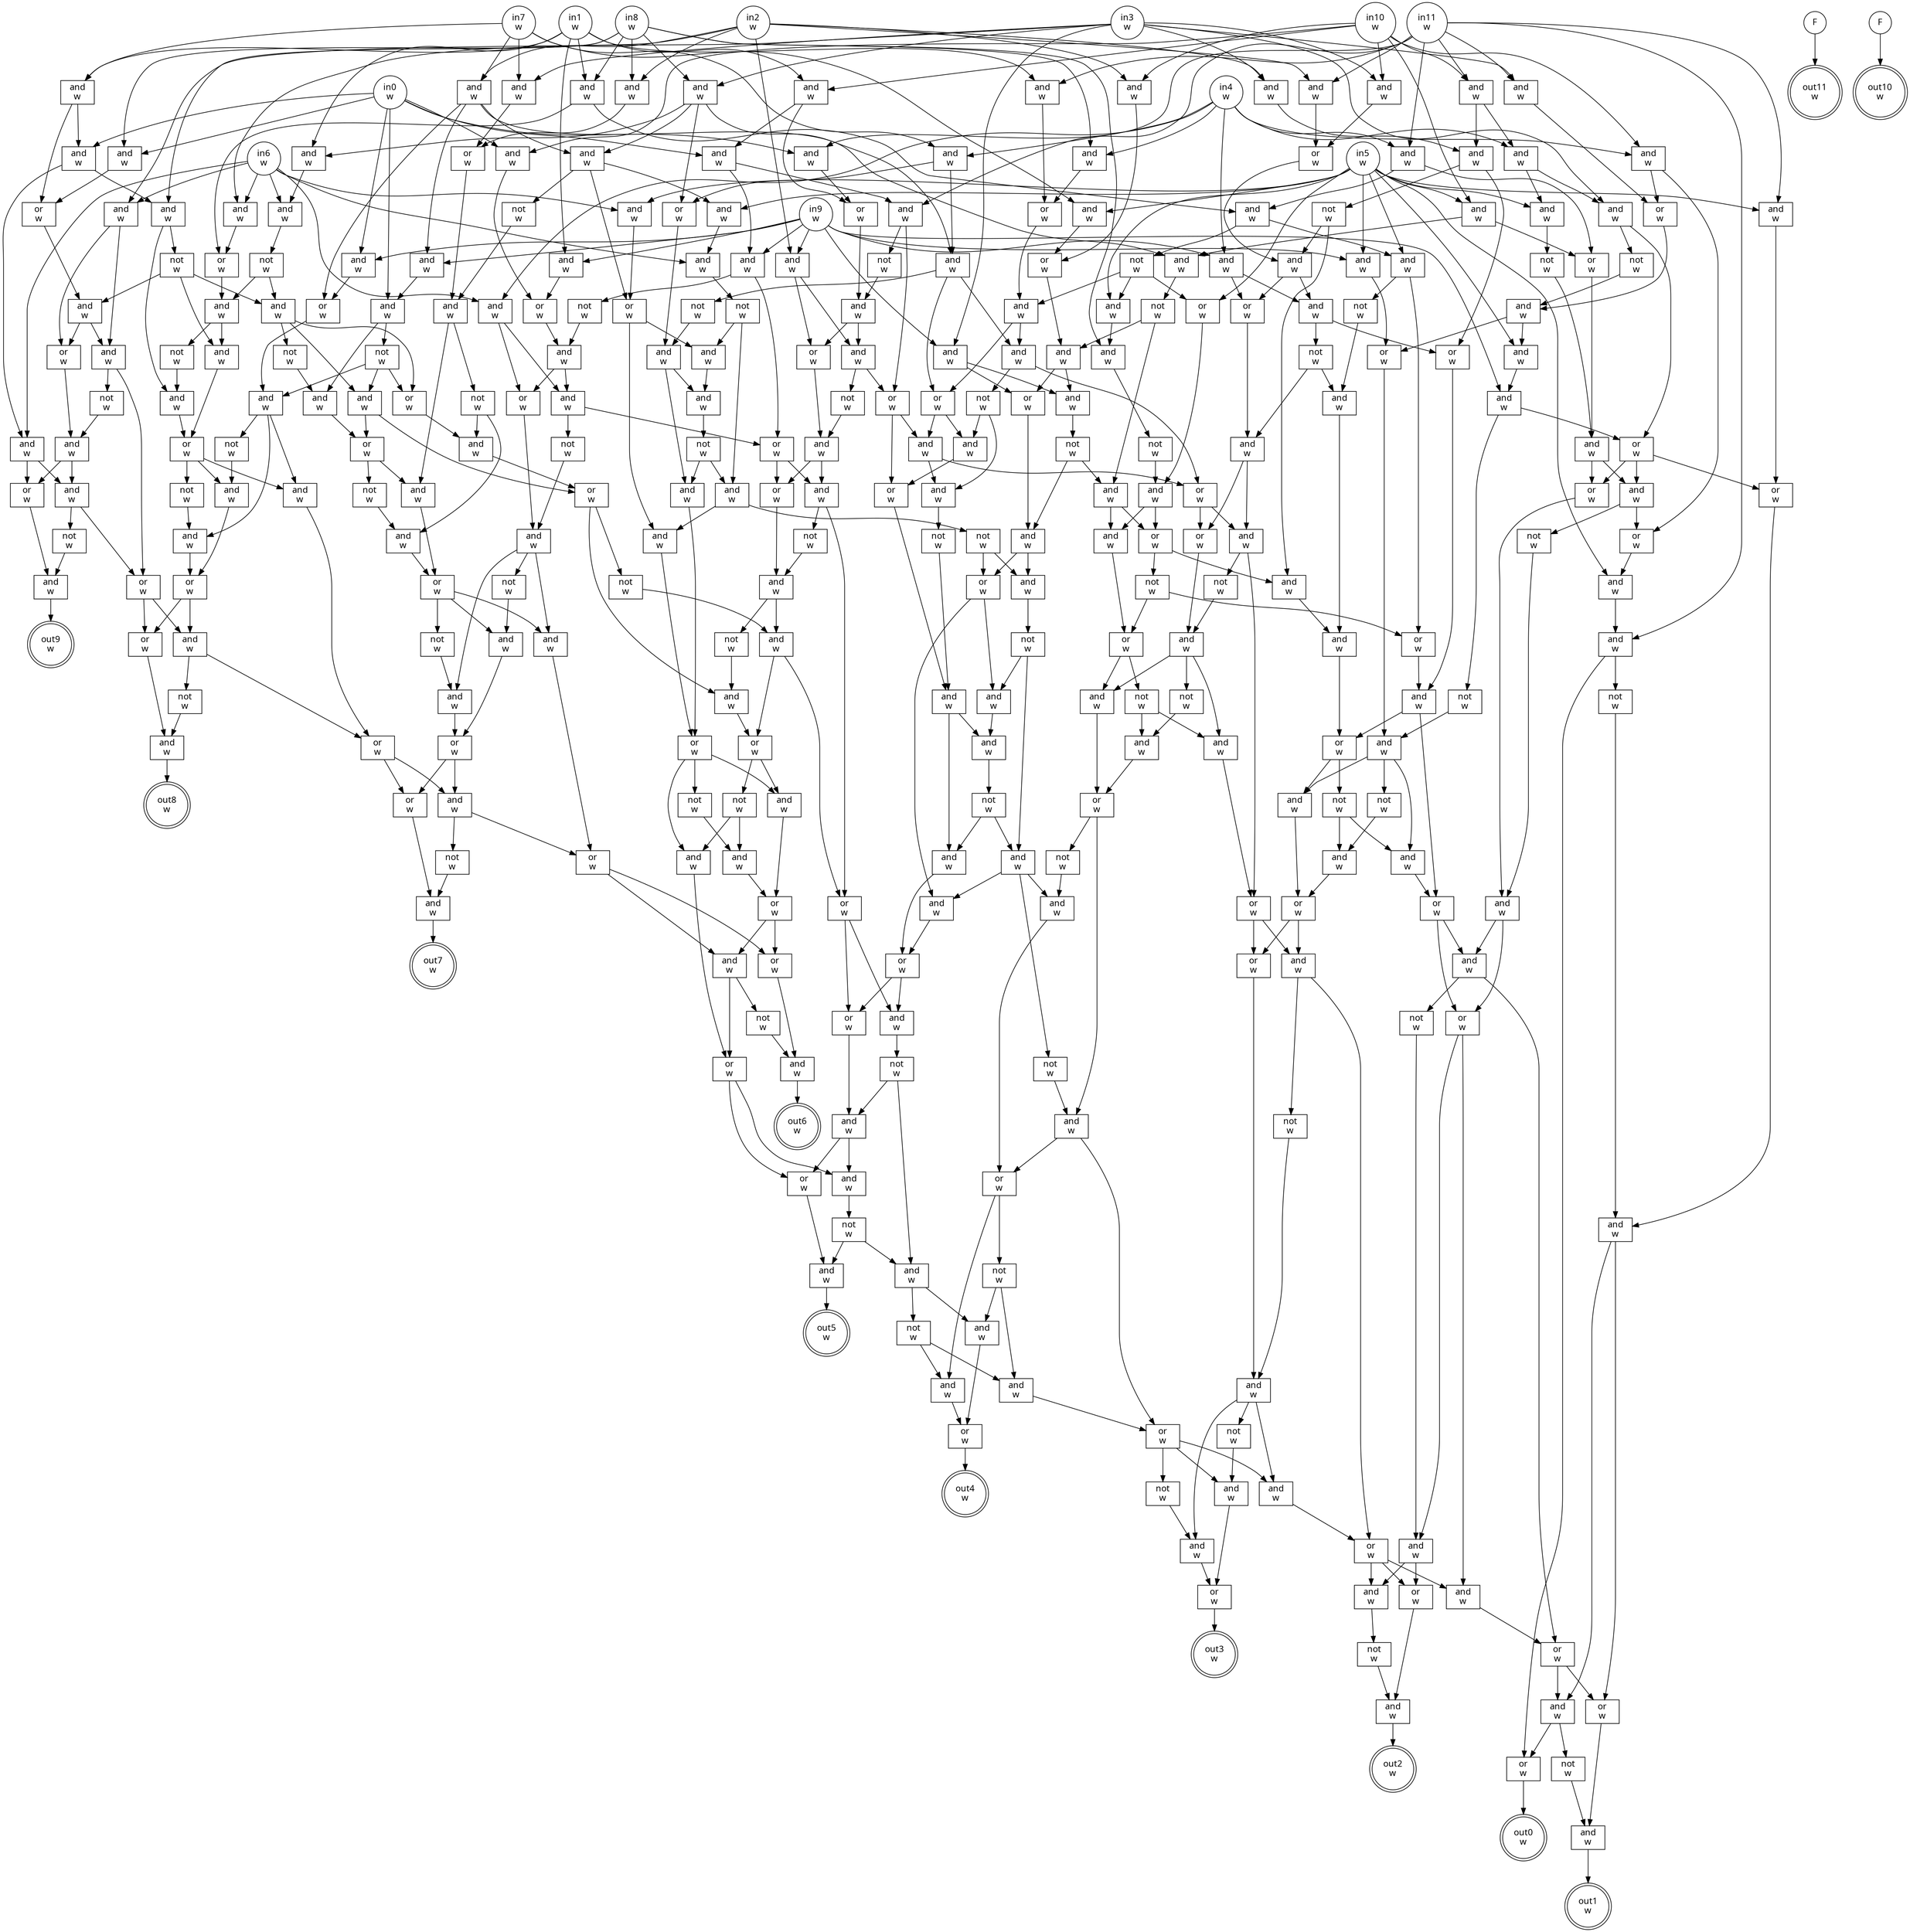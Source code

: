 digraph circuit{
	node [style = filled, fillcolor = white,shape=rect, fontname=geneva]
	g0 [label="in0\nw",shape=circle,fillcolor=white]
	g1 [label="in1\nw",shape=circle,fillcolor=white]
	g2 [label="in2\nw",shape=circle,fillcolor=white]
	g3 [label="in3\nw",shape=circle,fillcolor=white]
	g4 [label="in4\nw",shape=circle,fillcolor=white]
	g5 [label="in5\nw",shape=circle,fillcolor=white]
	g6 [label="in6\nw",shape=circle,fillcolor=white]
	g7 [label="in7\nw",shape=circle,fillcolor=white]
	g8 [label="in8\nw",shape=circle,fillcolor=white]
	g9 [label="in9\nw",shape=circle,fillcolor=white]
	g10 [label="in10\nw",shape=circle,fillcolor=white]
	g11 [label="in11\nw",shape=circle,fillcolor=white]
	g12 [label="F",shape=circle,fillcolor=white]
	g13 [label="F",shape=circle,fillcolor=white]
	g14 [label="and\nw",fillcolor=white]
	g15 [label="and\nw",fillcolor=white]
	g16 [label="and\nw",fillcolor=white]
	g17 [label="and\nw",fillcolor=white]
	g18 [label="and\nw",fillcolor=white]
	g19 [label="and\nw",fillcolor=white]
	g20 [label="and\nw",fillcolor=white]
	g21 [label="and\nw",fillcolor=white]
	g22 [label="and\nw",fillcolor=white]
	g23 [label="and\nw",fillcolor=white]
	g24 [label="or\nw",fillcolor=white]
	g25 [label="and\nw",fillcolor=white]
	g26 [label="and\nw",fillcolor=white]
	g27 [label="and\nw",fillcolor=white]
	g28 [label="and\nw",fillcolor=white]
	g29 [label="not\nw",fillcolor=white]
	g30 [label="and\nw",fillcolor=white]
	g31 [label="and\nw",fillcolor=white]
	g32 [label="and\nw",fillcolor=white]
	g33 [label="and\nw",fillcolor=white]
	g34 [label="not\nw",fillcolor=white]
	g35 [label="or\nw",fillcolor=white]
	g36 [label="and\nw",fillcolor=white]
	g37 [label="and\nw",fillcolor=white]
	g38 [label="and\nw",fillcolor=white]
	g39 [label="and\nw",fillcolor=white]
	g40 [label="and\nw",fillcolor=white]
	g41 [label="or\nw",fillcolor=white]
	g42 [label="and\nw",fillcolor=white]
	g43 [label="not\nw",fillcolor=white]
	g44 [label="and\nw",fillcolor=white]
	g45 [label="and\nw",fillcolor=white]
	g46 [label="and\nw",fillcolor=white]
	g47 [label="or\nw",fillcolor=white]
	g48 [label="and\nw",fillcolor=white]
	g49 [label="or\nw",fillcolor=white]
	g50 [label="and\nw",fillcolor=white]
	g51 [label="and\nw",fillcolor=white]
	g52 [label="not\nw",fillcolor=white]
	g53 [label="not\nw",fillcolor=white]
	g54 [label="or\nw",fillcolor=white]
	g55 [label="and\nw",fillcolor=white]
	g56 [label="or\nw",fillcolor=white]
	g57 [label="and\nw",fillcolor=white]
	g58 [label="not\nw",fillcolor=white]
	g59 [label="or\nw",fillcolor=white]
	g60 [label="and\nw",fillcolor=white]
	g61 [label="not\nw",fillcolor=white]
	g62 [label="and\nw",fillcolor=white]
	g63 [label="and\nw",fillcolor=white]
	g64 [label="and\nw",fillcolor=white]
	g65 [label="and\nw",fillcolor=white]
	g66 [label="or\nw",fillcolor=white]
	g67 [label="and\nw",fillcolor=white]
	g68 [label="and\nw",fillcolor=white]
	g69 [label="not\nw",fillcolor=white]
	g70 [label="and\nw",fillcolor=white]
	g71 [label="and\nw",fillcolor=white]
	g72 [label="not\nw",fillcolor=white]
	g73 [label="and\nw",fillcolor=white]
	g74 [label="and\nw",fillcolor=white]
	g75 [label="and\nw",fillcolor=white]
	g76 [label="or\nw",fillcolor=white]
	g77 [label="not\nw",fillcolor=white]
	g78 [label="not\nw",fillcolor=white]
	g79 [label="not\nw",fillcolor=white]
	g80 [label="and\nw",fillcolor=white]
	g81 [label="not\nw",fillcolor=white]
	g82 [label="and\nw",fillcolor=white]
	g83 [label="or\nw",fillcolor=white]
	g84 [label="and\nw",fillcolor=white]
	g85 [label="not\nw",fillcolor=white]
	g86 [label="and\nw",fillcolor=white]
	g87 [label="and\nw",fillcolor=white]
	g88 [label="or\nw",fillcolor=white]
	g89 [label="and\nw",fillcolor=white]
	g90 [label="and\nw",fillcolor=white]
	g91 [label="not\nw",fillcolor=white]
	g92 [label="and\nw",fillcolor=white]
	g93 [label="or\nw",fillcolor=white]
	g94 [label="and\nw",fillcolor=white]
	g95 [label="and\nw",fillcolor=white]
	g96 [label="not\nw",fillcolor=white]
	g97 [label="or\nw",fillcolor=white]
	g98 [label="and\nw",fillcolor=white]
	g99 [label="and\nw",fillcolor=white]
	g100 [label="or\nw",fillcolor=white]
	g101 [label="and\nw",fillcolor=white]
	g102 [label="and\nw",fillcolor=white]
	g103 [label="not\nw",fillcolor=white]
	g104 [label="and\nw",fillcolor=white]
	g105 [label="and\nw",fillcolor=white]
	g106 [label="or\nw",fillcolor=white]
	g107 [label="not\nw",fillcolor=white]
	g108 [label="or\nw",fillcolor=white]
	g109 [label="and\nw",fillcolor=white]
	g110 [label="and\nw",fillcolor=white]
	g111 [label="and\nw",fillcolor=white]
	g112 [label="or\nw",fillcolor=white]
	g113 [label="and\nw",fillcolor=white]
	g114 [label="and\nw",fillcolor=white]
	g115 [label="not\nw",fillcolor=white]
	g116 [label="and\nw",fillcolor=white]
	g117 [label="not\nw",fillcolor=white]
	g118 [label="and\nw",fillcolor=white]
	g119 [label="and\nw",fillcolor=white]
	g120 [label="not\nw",fillcolor=white]
	g121 [label="or\nw",fillcolor=white]
	g122 [label="and\nw",fillcolor=white]
	g123 [label="or\nw",fillcolor=white]
	g124 [label="and\nw",fillcolor=white]
	g125 [label="and\nw",fillcolor=white]
	g126 [label="not\nw",fillcolor=white]
	g127 [label="or\nw",fillcolor=white]
	g128 [label="and\nw",fillcolor=white]
	g129 [label="or\nw",fillcolor=white]
	g130 [label="and\nw",fillcolor=white]
	g131 [label="not\nw",fillcolor=white]
	g132 [label="and\nw",fillcolor=white]
	g133 [label="or\nw",fillcolor=white]
	g134 [label="and\nw",fillcolor=white]
	g135 [label="or\nw",fillcolor=white]
	g136 [label="or\nw",fillcolor=white]
	g137 [label="and\nw",fillcolor=white]
	g138 [label="not\nw",fillcolor=white]
	g139 [label="and\nw",fillcolor=white]
	g140 [label="and\nw",fillcolor=white]
	g141 [label="or\nw",fillcolor=white]
	g142 [label="not\nw",fillcolor=white]
	g143 [label="and\nw",fillcolor=white]
	g144 [label="and\nw",fillcolor=white]
	g145 [label="not\nw",fillcolor=white]
	g146 [label="and\nw",fillcolor=white]
	g147 [label="not\nw",fillcolor=white]
	g148 [label="and\nw",fillcolor=white]
	g149 [label="and\nw",fillcolor=white]
	g150 [label="and\nw",fillcolor=white]
	g151 [label="or\nw",fillcolor=white]
	g152 [label="and\nw",fillcolor=white]
	g153 [label="or\nw",fillcolor=white]
	g154 [label="and\nw",fillcolor=white]
	g155 [label="not\nw",fillcolor=white]
	g156 [label="and\nw",fillcolor=white]
	g157 [label="and\nw",fillcolor=white]
	g158 [label="and\nw",fillcolor=white]
	g159 [label="and\nw",fillcolor=white]
	g160 [label="and\nw",fillcolor=white]
	g161 [label="not\nw",fillcolor=white]
	g162 [label="and\nw",fillcolor=white]
	g163 [label="or\nw",fillcolor=white]
	g164 [label="not\nw",fillcolor=white]
	g165 [label="and\nw",fillcolor=white]
	g166 [label="not\nw",fillcolor=white]
	g167 [label="and\nw",fillcolor=white]
	g168 [label="or\nw",fillcolor=white]
	g169 [label="and\nw",fillcolor=white]
	g170 [label="and\nw",fillcolor=white]
	g171 [label="not\nw",fillcolor=white]
	g172 [label="or\nw",fillcolor=white]
	g173 [label="and\nw",fillcolor=white]
	g174 [label="or\nw",fillcolor=white]
	g175 [label="and\nw",fillcolor=white]
	g176 [label="or\nw",fillcolor=white]
	g177 [label="not\nw",fillcolor=white]
	g178 [label="and\nw",fillcolor=white]
	g179 [label="and\nw",fillcolor=white]
	g180 [label="and\nw",fillcolor=white]
	g181 [label="not\nw",fillcolor=white]
	g182 [label="and\nw",fillcolor=white]
	g183 [label="or\nw",fillcolor=white]
	g184 [label="and\nw",fillcolor=white]
	g185 [label="not\nw",fillcolor=white]
	g186 [label="and\nw",fillcolor=white]
	g187 [label="or\nw",fillcolor=white]
	g188 [label="not\nw",fillcolor=white]
	g189 [label="or\nw",fillcolor=white]
	g190 [label="and\nw",fillcolor=white]
	g191 [label="or\nw",fillcolor=white]
	g192 [label="not\nw",fillcolor=white]
	g193 [label="and\nw",fillcolor=white]
	g194 [label="or\nw",fillcolor=white]
	g195 [label="and\nw",fillcolor=white]
	g196 [label="and\nw",fillcolor=white]
	g197 [label="and\nw",fillcolor=white]
	g198 [label="not\nw",fillcolor=white]
	g199 [label="and\nw",fillcolor=white]
	g200 [label="or\nw",fillcolor=white]
	g201 [label="or\nw",fillcolor=white]
	g202 [label="and\nw",fillcolor=white]
	g203 [label="or\nw",fillcolor=white]
	g204 [label="not\nw",fillcolor=white]
	g205 [label="and\nw",fillcolor=white]
	g206 [label="and\nw",fillcolor=white]
	g207 [label="or\nw",fillcolor=white]
	g208 [label="and\nw",fillcolor=white]
	g209 [label="and\nw",fillcolor=white]
	g210 [label="not\nw",fillcolor=white]
	g211 [label="and\nw",fillcolor=white]
	g212 [label="and\nw",fillcolor=white]
	g213 [label="or\nw",fillcolor=white]
	g214 [label="not\nw",fillcolor=white]
	g215 [label="or\nw",fillcolor=white]
	g216 [label="and\nw",fillcolor=white]
	g217 [label="and\nw",fillcolor=white]
	g218 [label="and\nw",fillcolor=white]
	g219 [label="not\nw",fillcolor=white]
	g220 [label="and\nw",fillcolor=white]
	g221 [label="or\nw",fillcolor=white]
	g222 [label="and\nw",fillcolor=white]
	g223 [label="or\nw",fillcolor=white]
	g224 [label="not\nw",fillcolor=white]
	g225 [label="or\nw",fillcolor=white]
	g226 [label="and\nw",fillcolor=white]
	g227 [label="and\nw",fillcolor=white]
	g228 [label="not\nw",fillcolor=white]
	g229 [label="and\nw",fillcolor=white]
	g230 [label="or\nw",fillcolor=white]
	g231 [label="and\nw",fillcolor=white]
	g232 [label="and\nw",fillcolor=white]
	g233 [label="or\nw",fillcolor=white]
	g234 [label="and\nw",fillcolor=white]
	g235 [label="and\nw",fillcolor=white]
	g236 [label="not\nw",fillcolor=white]
	g237 [label="or\nw",fillcolor=white]
	g238 [label="and\nw",fillcolor=white]
	g239 [label="not\nw",fillcolor=white]
	g240 [label="or\nw",fillcolor=white]
	g241 [label="and\nw",fillcolor=white]
	g242 [label="and\nw",fillcolor=white]
	g243 [label="and\nw",fillcolor=white]
	g244 [label="or\nw",fillcolor=white]
	g245 [label="or\nw",fillcolor=white]
	g246 [label="and\nw",fillcolor=white]
	g247 [label="not\nw",fillcolor=white]
	g248 [label="and\nw",fillcolor=white]
	g249 [label="not\nw",fillcolor=white]
	g250 [label="not\nw",fillcolor=white]
	g251 [label="and\nw",fillcolor=white]
	g252 [label="or\nw",fillcolor=white]
	g253 [label="not\nw",fillcolor=white]
	g254 [label="or\nw",fillcolor=white]
	g255 [label="and\nw",fillcolor=white]
	g256 [label="and\nw",fillcolor=white]
	g257 [label="not\nw",fillcolor=white]
	g258 [label="and\nw",fillcolor=white]
	g259 [label="and\nw",fillcolor=white]
	g260 [label="and\nw",fillcolor=white]
	g261 [label="not\nw",fillcolor=white]
	g262 [label="and\nw",fillcolor=white]
	g263 [label="or\nw",fillcolor=white]
	g264 [label="not\nw",fillcolor=white]
	g265 [label="and\nw",fillcolor=white]
	g266 [label="or\nw",fillcolor=white]
	g267 [label="not\nw",fillcolor=white]
	g268 [label="or\nw",fillcolor=white]
	g269 [label="and\nw",fillcolor=white]
	g270 [label="and\nw",fillcolor=white]
	g271 [label="not\nw",fillcolor=white]
	g272 [label="or\nw",fillcolor=white]
	g273 [label="and\nw",fillcolor=white]
	g274 [label="and\nw",fillcolor=white]
	g275 [label="or\nw",fillcolor=white]
	g276 [label="and\nw",fillcolor=white]
	g277 [label="not\nw",fillcolor=white]
	g278 [label="or\nw",fillcolor=white]
	g279 [label="and\nw",fillcolor=white]
	g280 [label="not\nw",fillcolor=white]
	g281 [label="and\nw",fillcolor=white]
	g282 [label="or\nw",fillcolor=white]
	g283 [label="and\nw",fillcolor=white]
	g284 [label="not\nw",fillcolor=white]
	g285 [label="and\nw",fillcolor=white]
	g286 [label="or\nw",fillcolor=white]
	g287 [label="and\nw",fillcolor=white]
	g288 [label="not\nw",fillcolor=white]
	g289 [label="or\nw",fillcolor=white]
	g290 [label="and\nw",fillcolor=white]
	g291 [label="and\nw",fillcolor=white]
	g292 [label="or\nw",fillcolor=white]
	g293 [label="or\nw",fillcolor=white]
	g294 [label="and\nw",fillcolor=white]
	g295 [label="not\nw",fillcolor=white]
	g296 [label="and\nw",fillcolor=white]
	g297 [label="and\nw",fillcolor=white]
	g298 [label="and\nw",fillcolor=white]
	g299 [label="not\nw",fillcolor=white]
	g300 [label="and\nw",fillcolor=white]
	g301 [label="or\nw",fillcolor=white]
	g302 [label="and\nw",fillcolor=white]
	g303 [label="or\nw",fillcolor=white]
	g304 [label="and\nw",fillcolor=white]
	g305 [label="and\nw",fillcolor=white]
	g306 [label="or\nw",fillcolor=white]
	g307 [label="or\nw",fillcolor=white]
	g308 [label="and\nw",fillcolor=white]
	g309 [label="not\nw",fillcolor=white]
	g310 [label="and\nw",fillcolor=white]
	g311 [label="and\nw",fillcolor=white]
	g312 [label="or\nw",fillcolor=white]
	g313 [label="or\nw",fillcolor=white]
	g314 [label="and\nw",fillcolor=white]
	g315 [label="or\nw",fillcolor=white]
	g316 [label="not\nw",fillcolor=white]
	g317 [label="and\nw",fillcolor=white]
	g318 [label="not\nw",fillcolor=white]
	g319 [label="and\nw",fillcolor=white]
	g320 [label="or\nw",fillcolor=white]
	g321 [label="out0\nw",shape=doublecircle,fillcolor=white]
	g322 [label="out1\nw",shape=doublecircle,fillcolor=white]
	g323 [label="out2\nw",shape=doublecircle,fillcolor=white]
	g324 [label="out3\nw",shape=doublecircle,fillcolor=white]
	g325 [label="out4\nw",shape=doublecircle,fillcolor=white]
	g326 [label="out5\nw",shape=doublecircle,fillcolor=white]
	g327 [label="out6\nw",shape=doublecircle,fillcolor=white]
	g328 [label="out7\nw",shape=doublecircle,fillcolor=white]
	g329 [label="out8\nw",shape=doublecircle,fillcolor=white]
	g330 [label="out9\nw",shape=doublecircle,fillcolor=white]
	g331 [label="out10\nw",shape=doublecircle,fillcolor=white]
	g332 [label="out11\nw",shape=doublecircle,fillcolor=white]
	edge [fontname=Geneva,fontcolor=forestgreen]
	g0->g157
	g0->g167
	g0->g179
	g0->g193
	g0->g206
	g0->g208
	g0->g229
	g1->g110
	g1->g111
	g1->g143
	g1->g148
	g1->g149
	g1->g150
	g2->g62
	g2->g63
	g2->g82
	g2->g86
	g2->g87
	g2->g99
	g2->g101
	g3->g31
	g3->g32
	g3->g37
	g3->g38
	g3->g39
	g3->g40
	g3->g42
	g3->g101
	g4->g20
	g4->g21
	g4->g22
	g4->g23
	g4->g25
	g4->g26
	g4->g27
	g5->g15
	g5->g16
	g5->g17
	g5->g18
	g5->g19
	g5->g28
	g5->g45
	g5->g50
	g5->g67
	g5->g114
	g5->g118
	g5->g121
	g6->g15
	g6->g20
	g6->g31
	g6->g62
	g6->g68
	g6->g144
	g6->g158
	g7->g16
	g7->g21
	g7->g37
	g7->g63
	g7->g110
	g8->g22
	g8->g32
	g8->g82
	g8->g111
	g8->g119
	g8->g159
	g8->g167
	g9->g18
	g9->g25
	g9->g38
	g9->g46
	g9->g64
	g9->g86
	g9->g148
	g9->g193
	g9->g209
	g10->g14
	g10->g17
	g10->g26
	g10->g39
	g10->g87
	g10->g149
	g10->g206
	g11->g14
	g11->g19
	g11->g23
	g11->g40
	g11->g51
	g11->g99
	g11->g150
	g11->g227
	g11->g229
	g12->g332
	g13->g331
	g14->g27
	g14->g102
	g15->g66
	g16->g88
	g17->g24
	g17->g80
	g18->g59
	g19->g56
	g20->g212
	g20->g215
	g21->g33
	g21->g35
	g22->g151
	g23->g24
	g23->g113
	g24->g30
	g25->g105
	g25->g108
	g26->g41
	g26->g49
	g27->g28
	g27->g42
	g28->g29
	g29->g30
	g30->g48
	g30->g54
	g31->g112
	g32->g33
	g32->g35
	g32->g65
	g32->g143
	g33->g34
	g33->g153
	g33->g154
	g34->g36
	g35->g36
	g36->g71
	g36->g73
	g37->g83
	g38->g90
	g38->g93
	g39->g100
	g40->g41
	g41->g44
	g42->g43
	g42->g47
	g43->g44
	g44->g45
	g44->g59
	g45->g46
	g46->g47
	g46->g58
	g47->g48
	g47->g54
	g47->g56
	g48->g49
	g48->g53
	g49->g50
	g50->g51
	g51->g52
	g51->g315
	g52->g57
	g53->g55
	g54->g55
	g55->g136
	g55->g137
	g56->g57
	g57->g313
	g57->g314
	g58->g60
	g59->g60
	g60->g61
	g60->g130
	g60->g134
	g61->g132
	g62->g170
	g62->g172
	g63->g64
	g63->g65
	g63->g80
	g63->g194
	g64->g179
	g65->g66
	g65->g67
	g65->g79
	g66->g70
	g66->g75
	g67->g68
	g68->g69
	g69->g70
	g69->g74
	g70->g71
	g71->g72
	g72->g73
	g72->g74
	g73->g76
	g74->g75
	g74->g78
	g75->g76
	g76->g77
	g76->g283
	g76->g291
	g77->g285
	g78->g95
	g78->g97
	g79->g84
	g80->g81
	g81->g89
	g81->g92
	g82->g83
	g83->g84
	g84->g85
	g84->g184
	g85->g186
	g85->g190
	g86->g232
	g86->g268
	g87->g88
	g88->g89
	g89->g90
	g89->g93
	g90->g91
	g91->g92
	g91->g94
	g92->g123
	g92->g140
	g93->g94
	g94->g95
	g94->g97
	g95->g96
	g96->g98
	g96->g258
	g97->g98
	g97->g259
	g98->g256
	g99->g100
	g100->g104
	g101->g102
	g102->g103
	g102->g106
	g103->g104
	g103->g124
	g104->g105
	g104->g108
	g105->g106
	g105->g107
	g106->g128
	g107->g109
	g107->g116
	g108->g109
	g109->g238
	g109->g240
	g110->g157
	g110->g168
	g111->g112
	g111->g113
	g112->g146
	g113->g114
	g113->g117
	g114->g115
	g114->g127
	g115->g116
	g116->g125
	g117->g118
	g117->g121
	g117->g152
	g118->g119
	g119->g120
	g120->g122
	g121->g122
	g122->g123
	g122->g140
	g123->g124
	g123->g126
	g124->g125
	g125->g129
	g126->g127
	g126->g141
	g127->g128
	g128->g129
	g128->g135
	g129->g130
	g129->g131
	g130->g133
	g131->g132
	g131->g134
	g132->g133
	g133->g245
	g133->g246
	g134->g135
	g135->g136
	g135->g137
	g136->g139
	g136->g311
	g137->g138
	g137->g312
	g138->g139
	g139->g307
	g139->g308
	g140->g141
	g141->g142
	g141->g242
	g142->g243
	g142->g251
	g143->g144
	g144->g145
	g145->g146
	g145->g165
	g146->g147
	g146->g162
	g147->g160
	g148->g207
	g149->g208
	g149->g230
	g150->g151
	g151->g152
	g152->g153
	g152->g154
	g153->g156
	g153->g234
	g154->g155
	g154->g237
	g155->g156
	g155->g235
	g156->g254
	g157->g158
	g157->g159
	g158->g174
	g158->g175
	g159->g160
	g159->g161
	g160->g163
	g161->g162
	g161->g165
	g161->g169
	g162->g163
	g163->g164
	g163->g197
	g163->g199
	g164->g196
	g165->g166
	g165->g182
	g165->g189
	g166->g180
	g167->g168
	g168->g169
	g169->g170
	g169->g172
	g170->g171
	g170->g176
	g171->g173
	g172->g173
	g173->g174
	g173->g175
	g174->g178
	g175->g176
	g175->g177
	g176->g201
	g176->g202
	g177->g178
	g178->g330
	g179->g180
	g179->g181
	g180->g183
	g181->g182
	g181->g189
	g181->g195
	g182->g183
	g182->g191
	g183->g184
	g183->g185
	g184->g187
	g185->g186
	g186->g187
	g187->g188
	g187->g218
	g187->g220
	g188->g217
	g189->g190
	g190->g191
	g191->g192
	g191->g281
	g192->g274
	g193->g194
	g194->g195
	g195->g196
	g195->g197
	g195->g198
	g196->g200
	g197->g203
	g198->g199
	g199->g200
	g200->g201
	g200->g202
	g201->g205
	g202->g203
	g202->g204
	g203->g222
	g203->g225
	g204->g205
	g205->g329
	g206->g207
	g207->g211
	g208->g209
	g208->g227
	g209->g210
	g209->g213
	g210->g211
	g211->g212
	g211->g215
	g212->g213
	g212->g214
	g213->g270
	g213->g272
	g214->g216
	g215->g216
	g216->g217
	g216->g218
	g216->g219
	g217->g221
	g218->g223
	g219->g220
	g220->g221
	g221->g222
	g221->g225
	g222->g223
	g222->g224
	g223->g287
	g223->g289
	g224->g226
	g225->g226
	g226->g328
	g227->g228
	g227->g233
	g228->g231
	g229->g230
	g230->g231
	g231->g232
	g231->g268
	g232->g233
	g232->g267
	g233->g234
	g233->g254
	g234->g235
	g234->g237
	g235->g236
	g236->g255
	g237->g238
	g237->g240
	g238->g239
	g238->g244
	g239->g241
	g240->g241
	g241->g242
	g241->g243
	g241->g250
	g242->g252
	g243->g244
	g244->g245
	g244->g246
	g245->g248
	g246->g247
	g246->g306
	g247->g248
	g248->g249
	g248->g305
	g248->g319
	g249->g304
	g250->g251
	g251->g252
	g252->g253
	g252->g262
	g253->g260
	g254->g255
	g255->g256
	g255->g265
	g256->g257
	g257->g258
	g257->g265
	g258->g259
	g258->g260
	g258->g261
	g259->g266
	g260->g263
	g261->g262
	g262->g263
	g262->g303
	g263->g264
	g263->g300
	g264->g298
	g264->g302
	g265->g266
	g266->g276
	g266->g278
	g267->g269
	g268->g269
	g269->g270
	g269->g272
	g270->g271
	g270->g275
	g271->g273
	g272->g273
	g273->g274
	g273->g280
	g274->g275
	g274->g282
	g275->g276
	g275->g278
	g276->g277
	g277->g279
	g277->g297
	g278->g279
	g279->g293
	g279->g294
	g280->g281
	g281->g282
	g282->g283
	g282->g284
	g283->g286
	g284->g285
	g284->g291
	g285->g286
	g286->g287
	g286->g289
	g287->g288
	g287->g292
	g288->g290
	g289->g290
	g290->g327
	g291->g292
	g292->g293
	g292->g294
	g293->g296
	g294->g295
	g295->g296
	g295->g297
	g296->g326
	g297->g298
	g297->g299
	g298->g301
	g299->g300
	g299->g302
	g300->g301
	g301->g325
	g302->g303
	g303->g304
	g303->g305
	g303->g318
	g304->g320
	g305->g306
	g306->g307
	g306->g308
	g306->g311
	g307->g310
	g308->g309
	g309->g310
	g310->g323
	g311->g312
	g312->g313
	g312->g314
	g313->g317
	g314->g315
	g314->g316
	g315->g321
	g316->g317
	g317->g322
	g318->g319
	g319->g320
	g320->g324
}